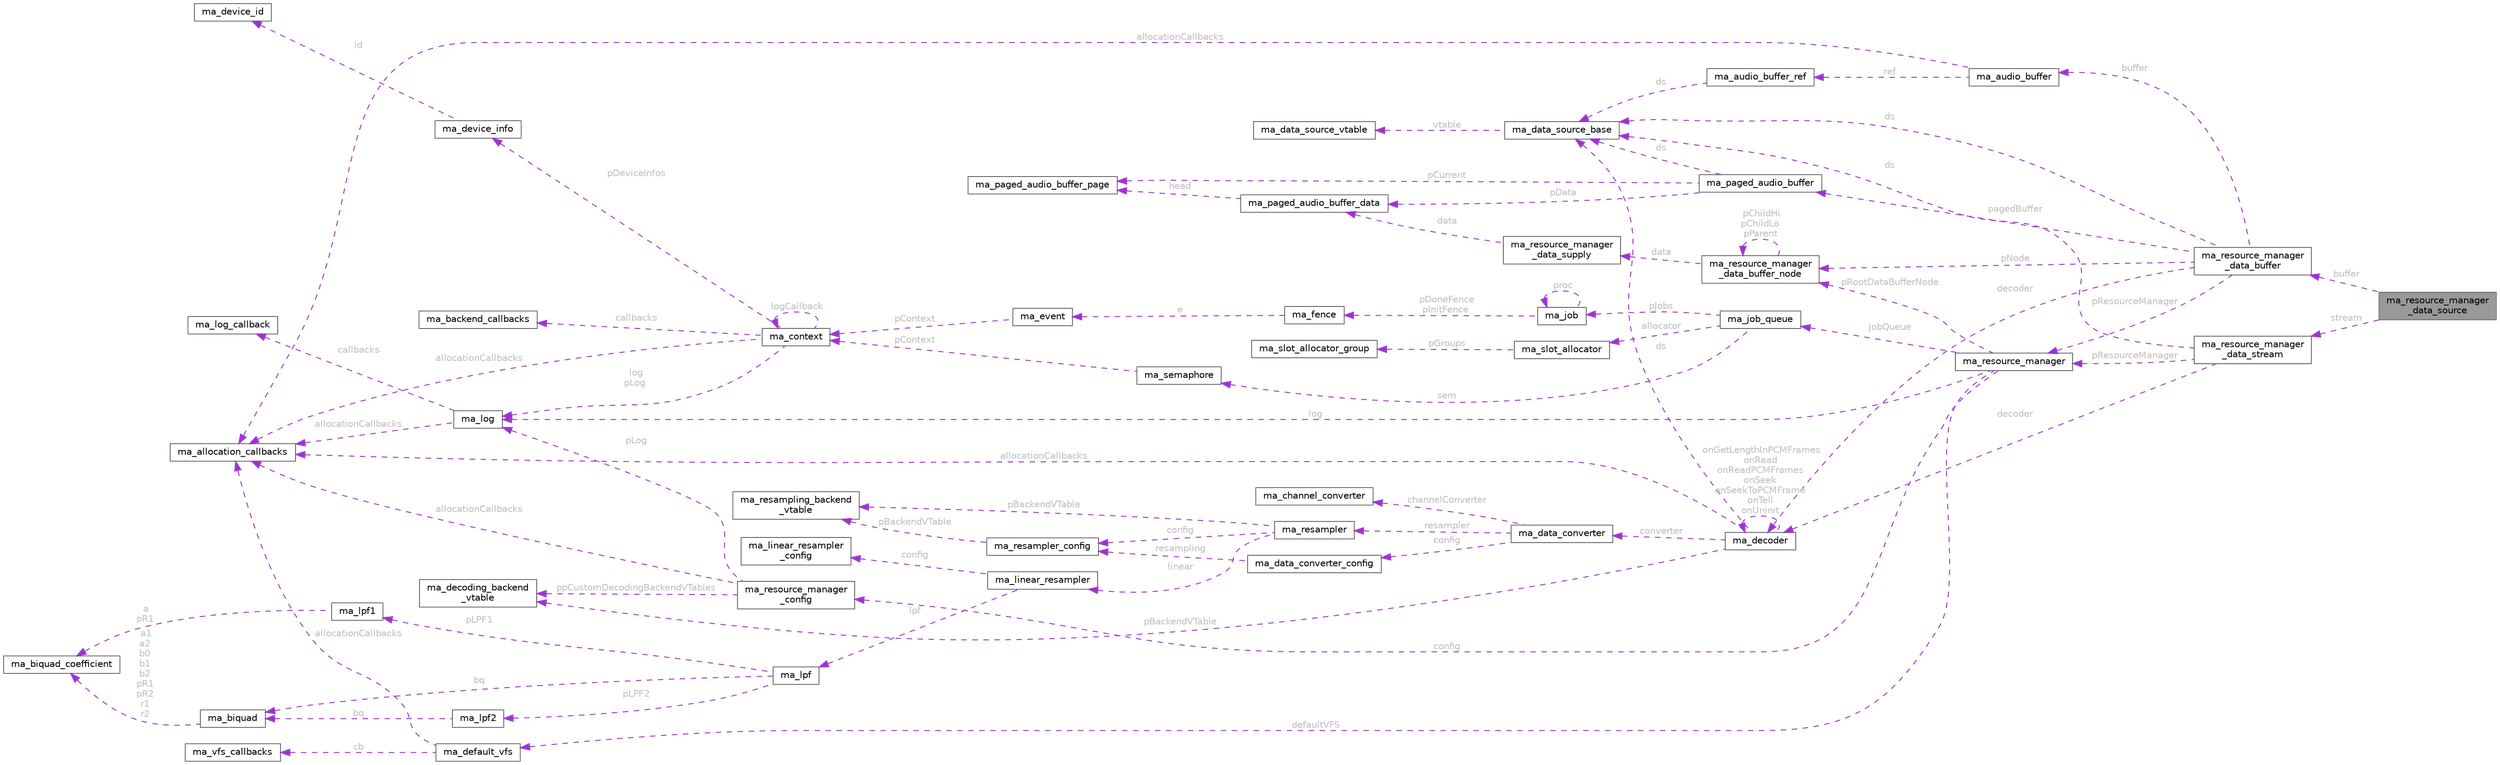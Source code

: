 digraph "ma_resource_manager_data_source"
{
 // LATEX_PDF_SIZE
  bgcolor="transparent";
  edge [fontname=Helvetica,fontsize=10,labelfontname=Helvetica,labelfontsize=10];
  node [fontname=Helvetica,fontsize=10,shape=box,height=0.2,width=0.4];
  rankdir="LR";
  Node1 [id="Node000001",label="ma_resource_manager\l_data_source",height=0.2,width=0.4,color="gray40", fillcolor="grey60", style="filled", fontcolor="black",tooltip=" "];
  Node2 -> Node1 [id="edge141_Node000001_Node000002",dir="back",color="darkorchid3",style="dashed",tooltip=" ",label=" buffer",fontcolor="grey" ];
  Node2 [id="Node000002",label="ma_resource_manager\l_data_buffer",height=0.2,width=0.4,color="gray40", fillcolor="white", style="filled",URL="$structma__resource__manager__data__buffer.html",tooltip=" "];
  Node3 -> Node2 [id="edge142_Node000002_Node000003",dir="back",color="darkorchid3",style="dashed",tooltip=" ",label=" ds",fontcolor="grey" ];
  Node3 [id="Node000003",label="ma_data_source_base",height=0.2,width=0.4,color="gray40", fillcolor="white", style="filled",URL="$structma__data__source__base.html",tooltip=" "];
  Node4 -> Node3 [id="edge143_Node000003_Node000004",dir="back",color="darkorchid3",style="dashed",tooltip=" ",label=" vtable",fontcolor="grey" ];
  Node4 [id="Node000004",label="ma_data_source_vtable",height=0.2,width=0.4,color="gray40", fillcolor="white", style="filled",URL="$structma__data__source__vtable.html",tooltip=" "];
  Node5 -> Node2 [id="edge144_Node000002_Node000005",dir="back",color="darkorchid3",style="dashed",tooltip=" ",label=" pResourceManager",fontcolor="grey" ];
  Node5 [id="Node000005",label="ma_resource_manager",height=0.2,width=0.4,color="gray40", fillcolor="white", style="filled",URL="$structma__resource__manager.html",tooltip=" "];
  Node6 -> Node5 [id="edge145_Node000005_Node000006",dir="back",color="darkorchid3",style="dashed",tooltip=" ",label=" config",fontcolor="grey" ];
  Node6 [id="Node000006",label="ma_resource_manager\l_config",height=0.2,width=0.4,color="gray40", fillcolor="white", style="filled",URL="$structma__resource__manager__config.html",tooltip=" "];
  Node7 -> Node6 [id="edge146_Node000006_Node000007",dir="back",color="darkorchid3",style="dashed",tooltip=" ",label=" allocationCallbacks",fontcolor="grey" ];
  Node7 [id="Node000007",label="ma_allocation_callbacks",height=0.2,width=0.4,color="gray40", fillcolor="white", style="filled",URL="$structma__allocation__callbacks.html",tooltip=" "];
  Node8 -> Node6 [id="edge147_Node000006_Node000008",dir="back",color="darkorchid3",style="dashed",tooltip=" ",label=" pLog",fontcolor="grey" ];
  Node8 [id="Node000008",label="ma_log",height=0.2,width=0.4,color="gray40", fillcolor="white", style="filled",URL="$structma__log.html",tooltip=" "];
  Node9 -> Node8 [id="edge148_Node000008_Node000009",dir="back",color="darkorchid3",style="dashed",tooltip=" ",label=" callbacks",fontcolor="grey" ];
  Node9 [id="Node000009",label="ma_log_callback",height=0.2,width=0.4,color="gray40", fillcolor="white", style="filled",URL="$structma__log__callback.html",tooltip=" "];
  Node7 -> Node8 [id="edge149_Node000008_Node000007",dir="back",color="darkorchid3",style="dashed",tooltip=" ",label=" allocationCallbacks",fontcolor="grey" ];
  Node10 -> Node6 [id="edge150_Node000006_Node000010",dir="back",color="darkorchid3",style="dashed",tooltip=" ",label=" ppCustomDecodingBackendVTables",fontcolor="grey" ];
  Node10 [id="Node000010",label="ma_decoding_backend\l_vtable",height=0.2,width=0.4,color="gray40", fillcolor="white", style="filled",URL="$structma__decoding__backend__vtable.html",tooltip=" "];
  Node11 -> Node5 [id="edge151_Node000005_Node000011",dir="back",color="darkorchid3",style="dashed",tooltip=" ",label=" pRootDataBufferNode",fontcolor="grey" ];
  Node11 [id="Node000011",label="ma_resource_manager\l_data_buffer_node",height=0.2,width=0.4,color="gray40", fillcolor="white", style="filled",URL="$structma__resource__manager__data__buffer__node.html",tooltip=" "];
  Node12 -> Node11 [id="edge152_Node000011_Node000012",dir="back",color="darkorchid3",style="dashed",tooltip=" ",label=" data",fontcolor="grey" ];
  Node12 [id="Node000012",label="ma_resource_manager\l_data_supply",height=0.2,width=0.4,color="gray40", fillcolor="white", style="filled",URL="$structma__resource__manager__data__supply.html",tooltip=" "];
  Node13 -> Node12 [id="edge153_Node000012_Node000013",dir="back",color="darkorchid3",style="dashed",tooltip=" ",label=" data",fontcolor="grey" ];
  Node13 [id="Node000013",label="ma_paged_audio_buffer_data",height=0.2,width=0.4,color="gray40", fillcolor="white", style="filled",URL="$structma__paged__audio__buffer__data.html",tooltip=" "];
  Node14 -> Node13 [id="edge154_Node000013_Node000014",dir="back",color="darkorchid3",style="dashed",tooltip=" ",label=" head",fontcolor="grey" ];
  Node14 [id="Node000014",label="ma_paged_audio_buffer_page",height=0.2,width=0.4,color="gray40", fillcolor="white", style="filled",URL="$structma__paged__audio__buffer__page.html",tooltip=" "];
  Node11 -> Node11 [id="edge155_Node000011_Node000011",dir="back",color="darkorchid3",style="dashed",tooltip=" ",label=" pChildHi\npChildLo\npParent",fontcolor="grey" ];
  Node15 -> Node5 [id="edge156_Node000005_Node000015",dir="back",color="darkorchid3",style="dashed",tooltip=" ",label=" jobQueue",fontcolor="grey" ];
  Node15 [id="Node000015",label="ma_job_queue",height=0.2,width=0.4,color="gray40", fillcolor="white", style="filled",URL="$structma__job__queue.html",tooltip=" "];
  Node16 -> Node15 [id="edge157_Node000015_Node000016",dir="back",color="darkorchid3",style="dashed",tooltip=" ",label=" sem",fontcolor="grey" ];
  Node16 [id="Node000016",label="ma_semaphore",height=0.2,width=0.4,color="gray40", fillcolor="white", style="filled",URL="$structma__semaphore.html",tooltip=" "];
  Node17 -> Node16 [id="edge158_Node000016_Node000017",dir="back",color="darkorchid3",style="dashed",tooltip=" ",label=" pContext",fontcolor="grey" ];
  Node17 [id="Node000017",label="ma_context",height=0.2,width=0.4,color="gray40", fillcolor="white", style="filled",URL="$structma__context.html",tooltip=" "];
  Node18 -> Node17 [id="edge159_Node000017_Node000018",dir="back",color="darkorchid3",style="dashed",tooltip=" ",label=" callbacks",fontcolor="grey" ];
  Node18 [id="Node000018",label="ma_backend_callbacks",height=0.2,width=0.4,color="gray40", fillcolor="white", style="filled",URL="$structma__backend__callbacks.html",tooltip=" "];
  Node8 -> Node17 [id="edge160_Node000017_Node000008",dir="back",color="darkorchid3",style="dashed",tooltip=" ",label=" log\npLog",fontcolor="grey" ];
  Node7 -> Node17 [id="edge161_Node000017_Node000007",dir="back",color="darkorchid3",style="dashed",tooltip=" ",label=" allocationCallbacks",fontcolor="grey" ];
  Node19 -> Node17 [id="edge162_Node000017_Node000019",dir="back",color="darkorchid3",style="dashed",tooltip=" ",label=" pDeviceInfos",fontcolor="grey" ];
  Node19 [id="Node000019",label="ma_device_info",height=0.2,width=0.4,color="gray40", fillcolor="white", style="filled",URL="$structma__device__info.html",tooltip=" "];
  Node20 -> Node19 [id="edge163_Node000019_Node000020",dir="back",color="darkorchid3",style="dashed",tooltip=" ",label=" id",fontcolor="grey" ];
  Node20 [id="Node000020",label="ma_device_id",height=0.2,width=0.4,color="gray40", fillcolor="white", style="filled",URL="$unionma__device__id.html",tooltip=" "];
  Node17 -> Node17 [id="edge164_Node000017_Node000017",dir="back",color="darkorchid3",style="dashed",tooltip=" ",label=" logCallback",fontcolor="grey" ];
  Node21 -> Node15 [id="edge165_Node000015_Node000021",dir="back",color="darkorchid3",style="dashed",tooltip=" ",label=" allocator",fontcolor="grey" ];
  Node21 [id="Node000021",label="ma_slot_allocator",height=0.2,width=0.4,color="gray40", fillcolor="white", style="filled",URL="$structma__slot__allocator.html",tooltip=" "];
  Node22 -> Node21 [id="edge166_Node000021_Node000022",dir="back",color="darkorchid3",style="dashed",tooltip=" ",label=" pGroups",fontcolor="grey" ];
  Node22 [id="Node000022",label="ma_slot_allocator_group",height=0.2,width=0.4,color="gray40", fillcolor="white", style="filled",URL="$structma__slot__allocator__group.html",tooltip=" "];
  Node23 -> Node15 [id="edge167_Node000015_Node000023",dir="back",color="darkorchid3",style="dashed",tooltip=" ",label=" pJobs",fontcolor="grey" ];
  Node23 [id="Node000023",label="ma_job",height=0.2,width=0.4,color="gray40", fillcolor="white", style="filled",URL="$structma__job.html",tooltip=" "];
  Node23 -> Node23 [id="edge168_Node000023_Node000023",dir="back",color="darkorchid3",style="dashed",tooltip=" ",label=" proc",fontcolor="grey" ];
  Node24 -> Node23 [id="edge169_Node000023_Node000024",dir="back",color="darkorchid3",style="dashed",tooltip=" ",label=" pDoneFence\npInitFence",fontcolor="grey" ];
  Node24 [id="Node000024",label="ma_fence",height=0.2,width=0.4,color="gray40", fillcolor="white", style="filled",URL="$structma__fence.html",tooltip=" "];
  Node25 -> Node24 [id="edge170_Node000024_Node000025",dir="back",color="darkorchid3",style="dashed",tooltip=" ",label=" e",fontcolor="grey" ];
  Node25 [id="Node000025",label="ma_event",height=0.2,width=0.4,color="gray40", fillcolor="white", style="filled",URL="$structma__event.html",tooltip=" "];
  Node17 -> Node25 [id="edge171_Node000025_Node000017",dir="back",color="darkorchid3",style="dashed",tooltip=" ",label=" pContext",fontcolor="grey" ];
  Node26 -> Node5 [id="edge172_Node000005_Node000026",dir="back",color="darkorchid3",style="dashed",tooltip=" ",label=" defaultVFS",fontcolor="grey" ];
  Node26 [id="Node000026",label="ma_default_vfs",height=0.2,width=0.4,color="gray40", fillcolor="white", style="filled",URL="$structma__default__vfs.html",tooltip=" "];
  Node27 -> Node26 [id="edge173_Node000026_Node000027",dir="back",color="darkorchid3",style="dashed",tooltip=" ",label=" cb",fontcolor="grey" ];
  Node27 [id="Node000027",label="ma_vfs_callbacks",height=0.2,width=0.4,color="gray40", fillcolor="white", style="filled",URL="$structma__vfs__callbacks.html",tooltip=" "];
  Node7 -> Node26 [id="edge174_Node000026_Node000007",dir="back",color="darkorchid3",style="dashed",tooltip=" ",label=" allocationCallbacks",fontcolor="grey" ];
  Node8 -> Node5 [id="edge175_Node000005_Node000008",dir="back",color="darkorchid3",style="dashed",tooltip=" ",label=" log",fontcolor="grey" ];
  Node11 -> Node2 [id="edge176_Node000002_Node000011",dir="back",color="darkorchid3",style="dashed",tooltip=" ",label=" pNode",fontcolor="grey" ];
  Node28 -> Node2 [id="edge177_Node000002_Node000028",dir="back",color="darkorchid3",style="dashed",tooltip=" ",label=" decoder",fontcolor="grey" ];
  Node28 [id="Node000028",label="ma_decoder",height=0.2,width=0.4,color="gray40", fillcolor="white", style="filled",URL="$structma__decoder.html",tooltip=" "];
  Node3 -> Node28 [id="edge178_Node000028_Node000003",dir="back",color="darkorchid3",style="dashed",tooltip=" ",label=" ds",fontcolor="grey" ];
  Node10 -> Node28 [id="edge179_Node000028_Node000010",dir="back",color="darkorchid3",style="dashed",tooltip=" ",label=" pBackendVTable",fontcolor="grey" ];
  Node28 -> Node28 [id="edge180_Node000028_Node000028",dir="back",color="darkorchid3",style="dashed",tooltip=" ",label=" onGetLengthInPCMFrames\nonRead\nonReadPCMFrames\nonSeek\nonSeekToPCMFrame\nonTell\nonUninit",fontcolor="grey" ];
  Node29 -> Node28 [id="edge181_Node000028_Node000029",dir="back",color="darkorchid3",style="dashed",tooltip=" ",label=" converter",fontcolor="grey" ];
  Node29 [id="Node000029",label="ma_data_converter",height=0.2,width=0.4,color="gray40", fillcolor="white", style="filled",URL="$structma__data__converter.html",tooltip=" "];
  Node30 -> Node29 [id="edge182_Node000029_Node000030",dir="back",color="darkorchid3",style="dashed",tooltip=" ",label=" channelConverter",fontcolor="grey" ];
  Node30 [id="Node000030",label="ma_channel_converter",height=0.2,width=0.4,color="gray40", fillcolor="white", style="filled",URL="$structma__channel__converter.html",tooltip=" "];
  Node31 -> Node29 [id="edge183_Node000029_Node000031",dir="back",color="darkorchid3",style="dashed",tooltip=" ",label=" resampler",fontcolor="grey" ];
  Node31 [id="Node000031",label="ma_resampler",height=0.2,width=0.4,color="gray40", fillcolor="white", style="filled",URL="$structma__resampler.html",tooltip=" "];
  Node32 -> Node31 [id="edge184_Node000031_Node000032",dir="back",color="darkorchid3",style="dashed",tooltip=" ",label=" pBackendVTable",fontcolor="grey" ];
  Node32 [id="Node000032",label="ma_resampling_backend\l_vtable",height=0.2,width=0.4,color="gray40", fillcolor="white", style="filled",URL="$structma__resampling__backend__vtable.html",tooltip=" "];
  Node33 -> Node31 [id="edge185_Node000031_Node000033",dir="back",color="darkorchid3",style="dashed",tooltip=" ",label=" linear",fontcolor="grey" ];
  Node33 [id="Node000033",label="ma_linear_resampler",height=0.2,width=0.4,color="gray40", fillcolor="white", style="filled",URL="$structma__linear__resampler.html",tooltip=" "];
  Node34 -> Node33 [id="edge186_Node000033_Node000034",dir="back",color="darkorchid3",style="dashed",tooltip=" ",label=" config",fontcolor="grey" ];
  Node34 [id="Node000034",label="ma_linear_resampler\l_config",height=0.2,width=0.4,color="gray40", fillcolor="white", style="filled",URL="$structma__linear__resampler__config.html",tooltip=" "];
  Node35 -> Node33 [id="edge187_Node000033_Node000035",dir="back",color="darkorchid3",style="dashed",tooltip=" ",label=" lpf",fontcolor="grey" ];
  Node35 [id="Node000035",label="ma_lpf",height=0.2,width=0.4,color="gray40", fillcolor="white", style="filled",URL="$structma__lpf.html",tooltip=" "];
  Node36 -> Node35 [id="edge188_Node000035_Node000036",dir="back",color="darkorchid3",style="dashed",tooltip=" ",label=" pLPF1",fontcolor="grey" ];
  Node36 [id="Node000036",label="ma_lpf1",height=0.2,width=0.4,color="gray40", fillcolor="white", style="filled",URL="$structma__lpf1.html",tooltip=" "];
  Node37 -> Node36 [id="edge189_Node000036_Node000037",dir="back",color="darkorchid3",style="dashed",tooltip=" ",label=" a\npR1",fontcolor="grey" ];
  Node37 [id="Node000037",label="ma_biquad_coefficient",height=0.2,width=0.4,color="gray40", fillcolor="white", style="filled",URL="$unionma__biquad__coefficient.html",tooltip=" "];
  Node38 -> Node35 [id="edge190_Node000035_Node000038",dir="back",color="darkorchid3",style="dashed",tooltip=" ",label=" pLPF2",fontcolor="grey" ];
  Node38 [id="Node000038",label="ma_lpf2",height=0.2,width=0.4,color="gray40", fillcolor="white", style="filled",URL="$structma__lpf2.html",tooltip=" "];
  Node39 -> Node38 [id="edge191_Node000038_Node000039",dir="back",color="darkorchid3",style="dashed",tooltip=" ",label=" bq",fontcolor="grey" ];
  Node39 [id="Node000039",label="ma_biquad",height=0.2,width=0.4,color="gray40", fillcolor="white", style="filled",URL="$structma__biquad.html",tooltip=" "];
  Node37 -> Node39 [id="edge192_Node000039_Node000037",dir="back",color="darkorchid3",style="dashed",tooltip=" ",label=" a1\na2\nb0\nb1\nb2\npR1\npR2\nr1\nr2",fontcolor="grey" ];
  Node39 -> Node35 [id="edge193_Node000035_Node000039",dir="back",color="darkorchid3",style="dashed",tooltip=" ",label=" bq",fontcolor="grey" ];
  Node40 -> Node31 [id="edge194_Node000031_Node000040",dir="back",color="darkorchid3",style="dashed",tooltip=" ",label=" config",fontcolor="grey" ];
  Node40 [id="Node000040",label="ma_resampler_config",height=0.2,width=0.4,color="gray40", fillcolor="white", style="filled",URL="$structma__resampler__config.html",tooltip=" "];
  Node32 -> Node40 [id="edge195_Node000040_Node000032",dir="back",color="darkorchid3",style="dashed",tooltip=" ",label=" pBackendVTable",fontcolor="grey" ];
  Node41 -> Node29 [id="edge196_Node000029_Node000041",dir="back",color="darkorchid3",style="dashed",tooltip=" ",label=" config",fontcolor="grey" ];
  Node41 [id="Node000041",label="ma_data_converter_config",height=0.2,width=0.4,color="gray40", fillcolor="white", style="filled",URL="$structma__data__converter__config.html",tooltip=" "];
  Node40 -> Node41 [id="edge197_Node000041_Node000040",dir="back",color="darkorchid3",style="dashed",tooltip=" ",label=" resampling",fontcolor="grey" ];
  Node7 -> Node28 [id="edge198_Node000028_Node000007",dir="back",color="darkorchid3",style="dashed",tooltip=" ",label=" allocationCallbacks",fontcolor="grey" ];
  Node42 -> Node2 [id="edge199_Node000002_Node000042",dir="back",color="darkorchid3",style="dashed",tooltip=" ",label=" buffer",fontcolor="grey" ];
  Node42 [id="Node000042",label="ma_audio_buffer",height=0.2,width=0.4,color="gray40", fillcolor="white", style="filled",URL="$structma__audio__buffer.html",tooltip=" "];
  Node43 -> Node42 [id="edge200_Node000042_Node000043",dir="back",color="darkorchid3",style="dashed",tooltip=" ",label=" ref",fontcolor="grey" ];
  Node43 [id="Node000043",label="ma_audio_buffer_ref",height=0.2,width=0.4,color="gray40", fillcolor="white", style="filled",URL="$structma__audio__buffer__ref.html",tooltip=" "];
  Node3 -> Node43 [id="edge201_Node000043_Node000003",dir="back",color="darkorchid3",style="dashed",tooltip=" ",label=" ds",fontcolor="grey" ];
  Node7 -> Node42 [id="edge202_Node000042_Node000007",dir="back",color="darkorchid3",style="dashed",tooltip=" ",label=" allocationCallbacks",fontcolor="grey" ];
  Node44 -> Node2 [id="edge203_Node000002_Node000044",dir="back",color="darkorchid3",style="dashed",tooltip=" ",label=" pagedBuffer",fontcolor="grey" ];
  Node44 [id="Node000044",label="ma_paged_audio_buffer",height=0.2,width=0.4,color="gray40", fillcolor="white", style="filled",URL="$structma__paged__audio__buffer.html",tooltip=" "];
  Node3 -> Node44 [id="edge204_Node000044_Node000003",dir="back",color="darkorchid3",style="dashed",tooltip=" ",label=" ds",fontcolor="grey" ];
  Node13 -> Node44 [id="edge205_Node000044_Node000013",dir="back",color="darkorchid3",style="dashed",tooltip=" ",label=" pData",fontcolor="grey" ];
  Node14 -> Node44 [id="edge206_Node000044_Node000014",dir="back",color="darkorchid3",style="dashed",tooltip=" ",label=" pCurrent",fontcolor="grey" ];
  Node45 -> Node1 [id="edge207_Node000001_Node000045",dir="back",color="darkorchid3",style="dashed",tooltip=" ",label=" stream",fontcolor="grey" ];
  Node45 [id="Node000045",label="ma_resource_manager\l_data_stream",height=0.2,width=0.4,color="gray40", fillcolor="white", style="filled",URL="$structma__resource__manager__data__stream.html",tooltip=" "];
  Node3 -> Node45 [id="edge208_Node000045_Node000003",dir="back",color="darkorchid3",style="dashed",tooltip=" ",label=" ds",fontcolor="grey" ];
  Node5 -> Node45 [id="edge209_Node000045_Node000005",dir="back",color="darkorchid3",style="dashed",tooltip=" ",label=" pResourceManager",fontcolor="grey" ];
  Node28 -> Node45 [id="edge210_Node000045_Node000028",dir="back",color="darkorchid3",style="dashed",tooltip=" ",label=" decoder",fontcolor="grey" ];
}
